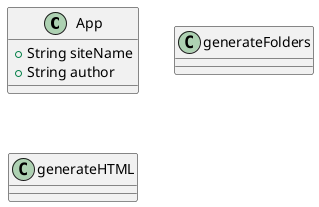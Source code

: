 @startuml
'https://plantuml.com/class-diagram


class App
{
    'This for the most part will do the intial parts of the program
    + String siteName
    + String author
}

' Creates directors
class generateFolders
{
}

' Creates HTML and populates it with Title and Author
class generateHTML
{
}



@enduml